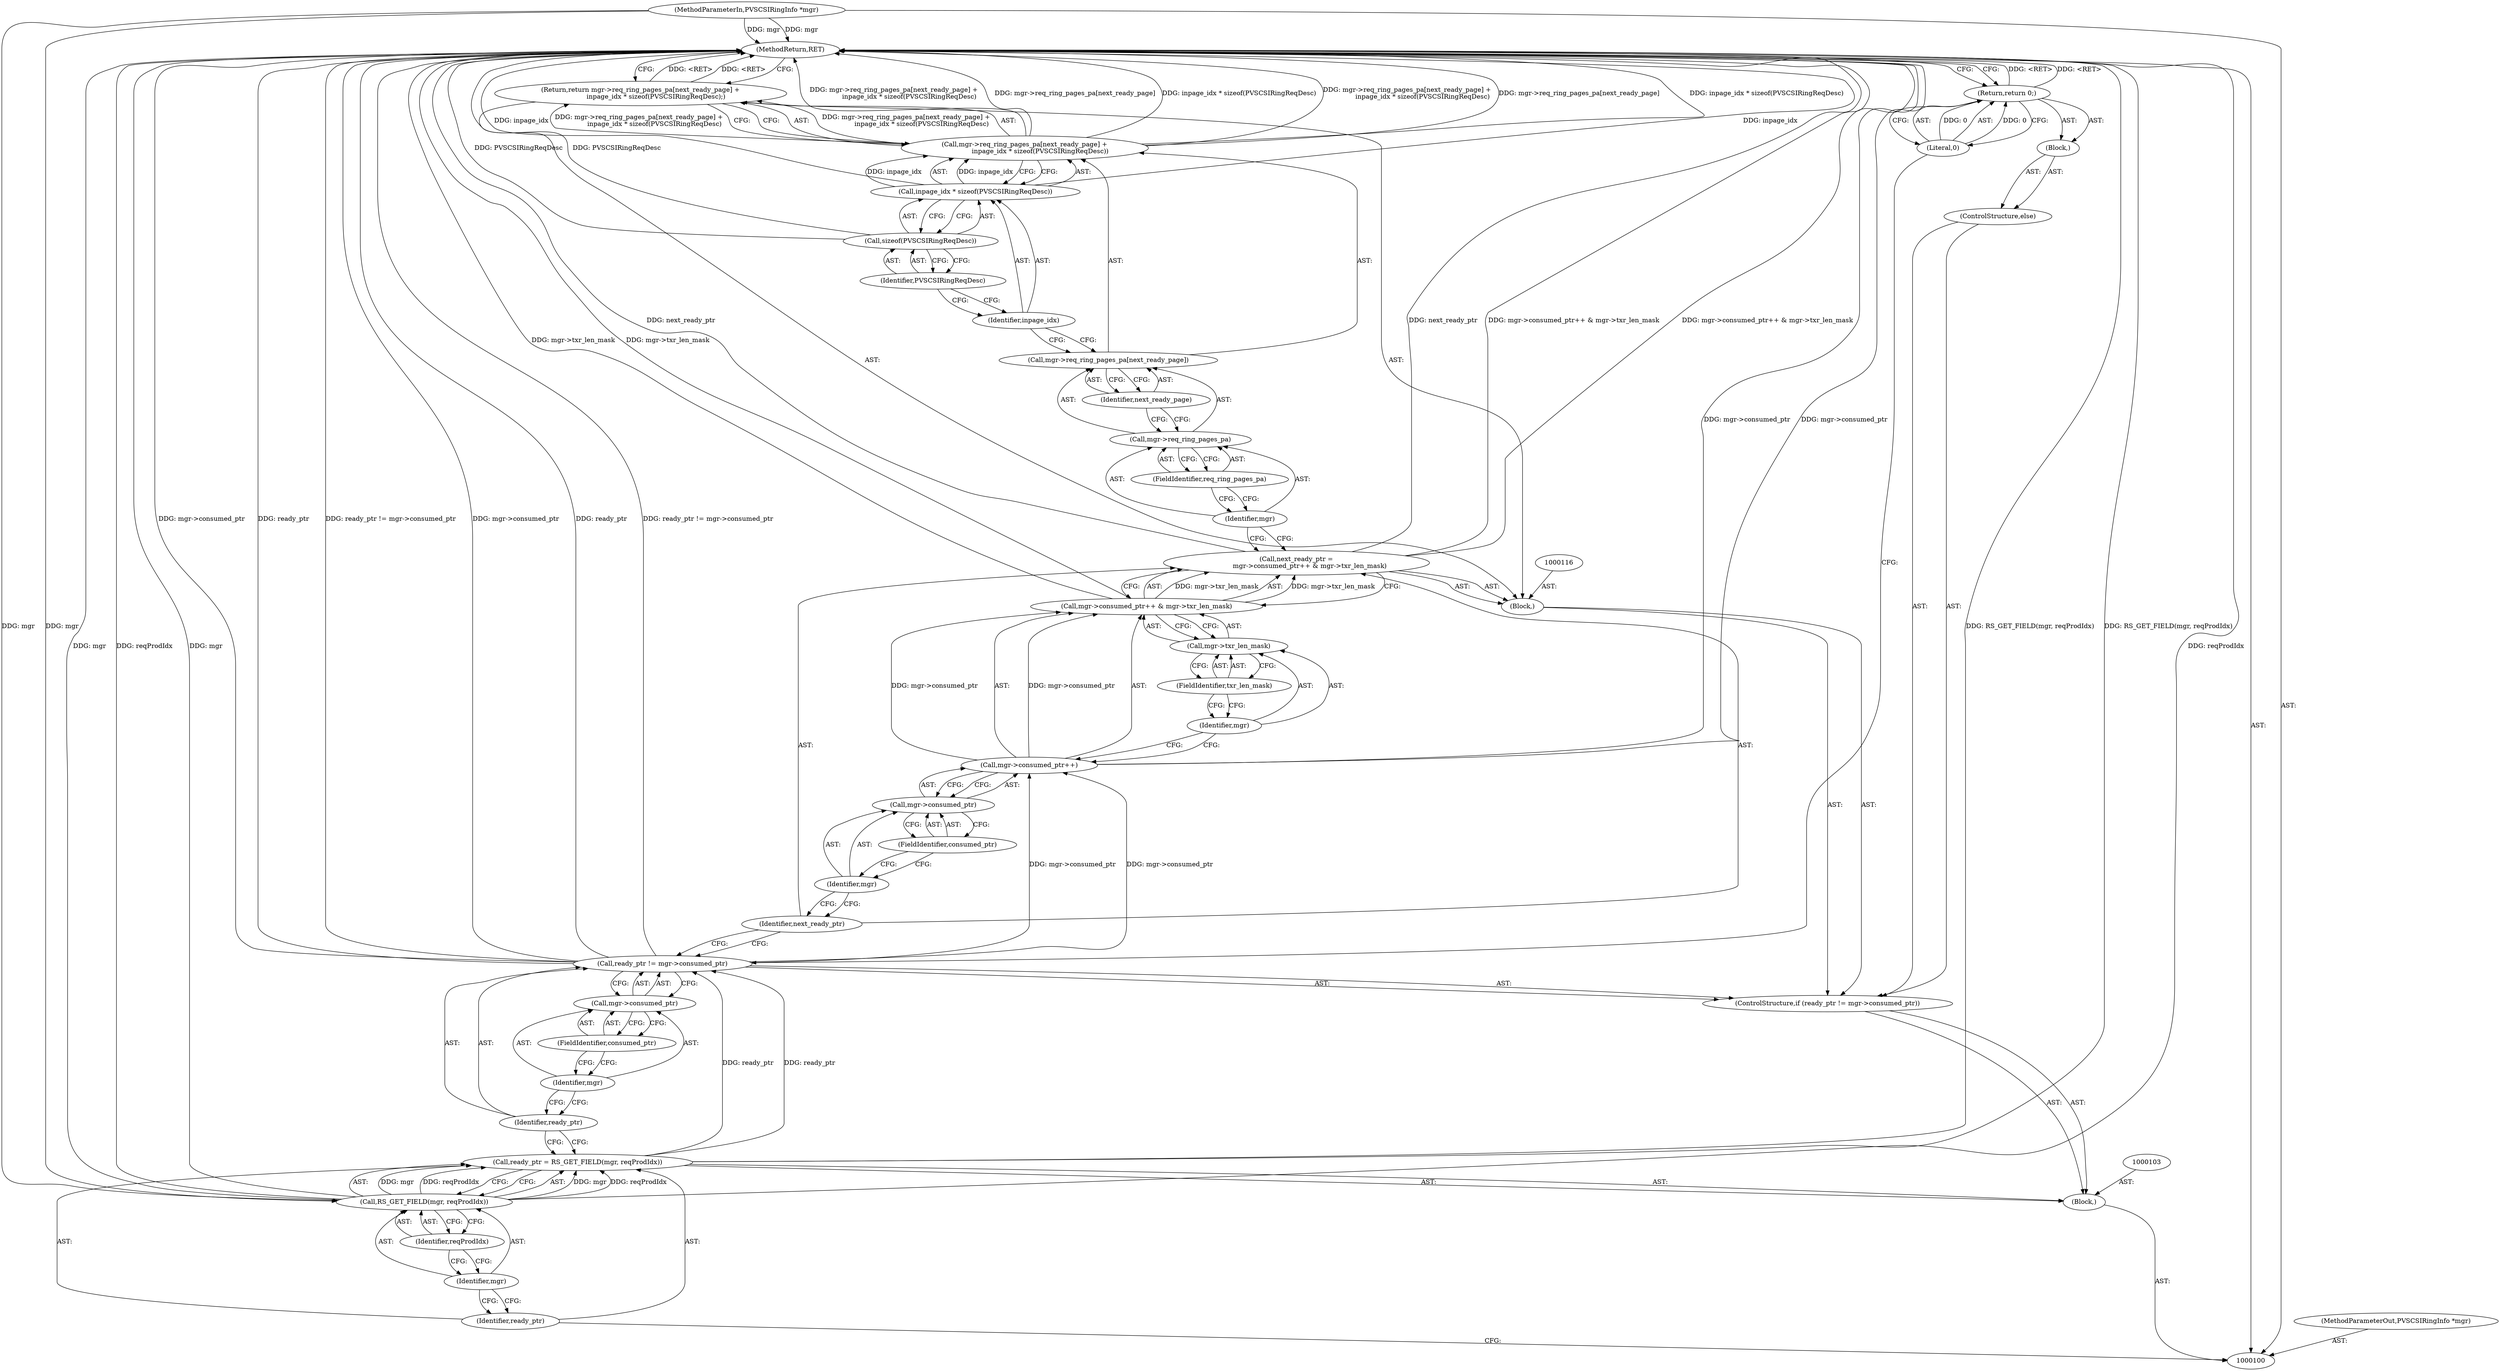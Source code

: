digraph "1_qemu_d251157ac1928191af851d199a9ff255d330bec9" {
"1000142" [label="(MethodReturn,RET)"];
"1000101" [label="(MethodParameterIn,PVSCSIRingInfo *mgr)"];
"1000197" [label="(MethodParameterOut,PVSCSIRingInfo *mgr)"];
"1000128" [label="(Call,mgr->req_ring_pages_pa[next_ready_page] +\n               inpage_idx * sizeof(PVSCSIRingReqDesc))"];
"1000129" [label="(Call,mgr->req_ring_pages_pa[next_ready_page])"];
"1000130" [label="(Call,mgr->req_ring_pages_pa)"];
"1000131" [label="(Identifier,mgr)"];
"1000132" [label="(FieldIdentifier,req_ring_pages_pa)"];
"1000133" [label="(Identifier,next_ready_page)"];
"1000127" [label="(Return,return mgr->req_ring_pages_pa[next_ready_page] +\n               inpage_idx * sizeof(PVSCSIRingReqDesc);)"];
"1000134" [label="(Call,inpage_idx * sizeof(PVSCSIRingReqDesc))"];
"1000135" [label="(Identifier,inpage_idx)"];
"1000136" [label="(Call,sizeof(PVSCSIRingReqDesc))"];
"1000137" [label="(Identifier,PVSCSIRingReqDesc)"];
"1000139" [label="(Block,)"];
"1000138" [label="(ControlStructure,else)"];
"1000141" [label="(Literal,0)"];
"1000140" [label="(Return,return 0;)"];
"1000102" [label="(Block,)"];
"1000104" [label="(Call,ready_ptr = RS_GET_FIELD(mgr, reqProdIdx))"];
"1000105" [label="(Identifier,ready_ptr)"];
"1000106" [label="(Call,RS_GET_FIELD(mgr, reqProdIdx))"];
"1000107" [label="(Identifier,mgr)"];
"1000108" [label="(Identifier,reqProdIdx)"];
"1000112" [label="(Call,mgr->consumed_ptr)"];
"1000113" [label="(Identifier,mgr)"];
"1000114" [label="(FieldIdentifier,consumed_ptr)"];
"1000109" [label="(ControlStructure,if (ready_ptr != mgr->consumed_ptr))"];
"1000110" [label="(Call,ready_ptr != mgr->consumed_ptr)"];
"1000111" [label="(Identifier,ready_ptr)"];
"1000117" [label="(Call,next_ready_ptr =\n             mgr->consumed_ptr++ & mgr->txr_len_mask)"];
"1000118" [label="(Identifier,next_ready_ptr)"];
"1000115" [label="(Block,)"];
"1000119" [label="(Call,mgr->consumed_ptr++ & mgr->txr_len_mask)"];
"1000120" [label="(Call,mgr->consumed_ptr++)"];
"1000121" [label="(Call,mgr->consumed_ptr)"];
"1000122" [label="(Identifier,mgr)"];
"1000123" [label="(FieldIdentifier,consumed_ptr)"];
"1000124" [label="(Call,mgr->txr_len_mask)"];
"1000125" [label="(Identifier,mgr)"];
"1000126" [label="(FieldIdentifier,txr_len_mask)"];
"1000142" -> "1000100"  [label="AST: "];
"1000142" -> "1000127"  [label="CFG: "];
"1000142" -> "1000140"  [label="CFG: "];
"1000127" -> "1000142"  [label="DDG: <RET>"];
"1000106" -> "1000142"  [label="DDG: reqProdIdx"];
"1000106" -> "1000142"  [label="DDG: mgr"];
"1000120" -> "1000142"  [label="DDG: mgr->consumed_ptr"];
"1000117" -> "1000142"  [label="DDG: next_ready_ptr"];
"1000117" -> "1000142"  [label="DDG: mgr->consumed_ptr++ & mgr->txr_len_mask"];
"1000110" -> "1000142"  [label="DDG: mgr->consumed_ptr"];
"1000110" -> "1000142"  [label="DDG: ready_ptr"];
"1000110" -> "1000142"  [label="DDG: ready_ptr != mgr->consumed_ptr"];
"1000128" -> "1000142"  [label="DDG: mgr->req_ring_pages_pa[next_ready_page] +\n               inpage_idx * sizeof(PVSCSIRingReqDesc)"];
"1000128" -> "1000142"  [label="DDG: mgr->req_ring_pages_pa[next_ready_page]"];
"1000128" -> "1000142"  [label="DDG: inpage_idx * sizeof(PVSCSIRingReqDesc)"];
"1000119" -> "1000142"  [label="DDG: mgr->txr_len_mask"];
"1000134" -> "1000142"  [label="DDG: inpage_idx"];
"1000101" -> "1000142"  [label="DDG: mgr"];
"1000136" -> "1000142"  [label="DDG: PVSCSIRingReqDesc"];
"1000104" -> "1000142"  [label="DDG: RS_GET_FIELD(mgr, reqProdIdx)"];
"1000140" -> "1000142"  [label="DDG: <RET>"];
"1000101" -> "1000100"  [label="AST: "];
"1000101" -> "1000142"  [label="DDG: mgr"];
"1000101" -> "1000106"  [label="DDG: mgr"];
"1000197" -> "1000100"  [label="AST: "];
"1000128" -> "1000127"  [label="AST: "];
"1000128" -> "1000134"  [label="CFG: "];
"1000129" -> "1000128"  [label="AST: "];
"1000134" -> "1000128"  [label="AST: "];
"1000127" -> "1000128"  [label="CFG: "];
"1000128" -> "1000142"  [label="DDG: mgr->req_ring_pages_pa[next_ready_page] +\n               inpage_idx * sizeof(PVSCSIRingReqDesc)"];
"1000128" -> "1000142"  [label="DDG: mgr->req_ring_pages_pa[next_ready_page]"];
"1000128" -> "1000142"  [label="DDG: inpage_idx * sizeof(PVSCSIRingReqDesc)"];
"1000128" -> "1000127"  [label="DDG: mgr->req_ring_pages_pa[next_ready_page] +\n               inpage_idx * sizeof(PVSCSIRingReqDesc)"];
"1000134" -> "1000128"  [label="DDG: inpage_idx"];
"1000129" -> "1000128"  [label="AST: "];
"1000129" -> "1000133"  [label="CFG: "];
"1000130" -> "1000129"  [label="AST: "];
"1000133" -> "1000129"  [label="AST: "];
"1000135" -> "1000129"  [label="CFG: "];
"1000130" -> "1000129"  [label="AST: "];
"1000130" -> "1000132"  [label="CFG: "];
"1000131" -> "1000130"  [label="AST: "];
"1000132" -> "1000130"  [label="AST: "];
"1000133" -> "1000130"  [label="CFG: "];
"1000131" -> "1000130"  [label="AST: "];
"1000131" -> "1000117"  [label="CFG: "];
"1000132" -> "1000131"  [label="CFG: "];
"1000132" -> "1000130"  [label="AST: "];
"1000132" -> "1000131"  [label="CFG: "];
"1000130" -> "1000132"  [label="CFG: "];
"1000133" -> "1000129"  [label="AST: "];
"1000133" -> "1000130"  [label="CFG: "];
"1000129" -> "1000133"  [label="CFG: "];
"1000127" -> "1000115"  [label="AST: "];
"1000127" -> "1000128"  [label="CFG: "];
"1000128" -> "1000127"  [label="AST: "];
"1000142" -> "1000127"  [label="CFG: "];
"1000127" -> "1000142"  [label="DDG: <RET>"];
"1000128" -> "1000127"  [label="DDG: mgr->req_ring_pages_pa[next_ready_page] +\n               inpage_idx * sizeof(PVSCSIRingReqDesc)"];
"1000134" -> "1000128"  [label="AST: "];
"1000134" -> "1000136"  [label="CFG: "];
"1000135" -> "1000134"  [label="AST: "];
"1000136" -> "1000134"  [label="AST: "];
"1000128" -> "1000134"  [label="CFG: "];
"1000134" -> "1000142"  [label="DDG: inpage_idx"];
"1000134" -> "1000128"  [label="DDG: inpage_idx"];
"1000135" -> "1000134"  [label="AST: "];
"1000135" -> "1000129"  [label="CFG: "];
"1000137" -> "1000135"  [label="CFG: "];
"1000136" -> "1000134"  [label="AST: "];
"1000136" -> "1000137"  [label="CFG: "];
"1000137" -> "1000136"  [label="AST: "];
"1000134" -> "1000136"  [label="CFG: "];
"1000136" -> "1000142"  [label="DDG: PVSCSIRingReqDesc"];
"1000137" -> "1000136"  [label="AST: "];
"1000137" -> "1000135"  [label="CFG: "];
"1000136" -> "1000137"  [label="CFG: "];
"1000139" -> "1000138"  [label="AST: "];
"1000140" -> "1000139"  [label="AST: "];
"1000138" -> "1000109"  [label="AST: "];
"1000139" -> "1000138"  [label="AST: "];
"1000141" -> "1000140"  [label="AST: "];
"1000140" -> "1000141"  [label="CFG: "];
"1000141" -> "1000140"  [label="DDG: 0"];
"1000140" -> "1000139"  [label="AST: "];
"1000140" -> "1000141"  [label="CFG: "];
"1000141" -> "1000140"  [label="AST: "];
"1000142" -> "1000140"  [label="CFG: "];
"1000140" -> "1000142"  [label="DDG: <RET>"];
"1000141" -> "1000140"  [label="DDG: 0"];
"1000102" -> "1000100"  [label="AST: "];
"1000103" -> "1000102"  [label="AST: "];
"1000104" -> "1000102"  [label="AST: "];
"1000109" -> "1000102"  [label="AST: "];
"1000104" -> "1000102"  [label="AST: "];
"1000104" -> "1000106"  [label="CFG: "];
"1000105" -> "1000104"  [label="AST: "];
"1000106" -> "1000104"  [label="AST: "];
"1000111" -> "1000104"  [label="CFG: "];
"1000104" -> "1000142"  [label="DDG: RS_GET_FIELD(mgr, reqProdIdx)"];
"1000106" -> "1000104"  [label="DDG: mgr"];
"1000106" -> "1000104"  [label="DDG: reqProdIdx"];
"1000104" -> "1000110"  [label="DDG: ready_ptr"];
"1000105" -> "1000104"  [label="AST: "];
"1000105" -> "1000100"  [label="CFG: "];
"1000107" -> "1000105"  [label="CFG: "];
"1000106" -> "1000104"  [label="AST: "];
"1000106" -> "1000108"  [label="CFG: "];
"1000107" -> "1000106"  [label="AST: "];
"1000108" -> "1000106"  [label="AST: "];
"1000104" -> "1000106"  [label="CFG: "];
"1000106" -> "1000142"  [label="DDG: reqProdIdx"];
"1000106" -> "1000142"  [label="DDG: mgr"];
"1000106" -> "1000104"  [label="DDG: mgr"];
"1000106" -> "1000104"  [label="DDG: reqProdIdx"];
"1000101" -> "1000106"  [label="DDG: mgr"];
"1000107" -> "1000106"  [label="AST: "];
"1000107" -> "1000105"  [label="CFG: "];
"1000108" -> "1000107"  [label="CFG: "];
"1000108" -> "1000106"  [label="AST: "];
"1000108" -> "1000107"  [label="CFG: "];
"1000106" -> "1000108"  [label="CFG: "];
"1000112" -> "1000110"  [label="AST: "];
"1000112" -> "1000114"  [label="CFG: "];
"1000113" -> "1000112"  [label="AST: "];
"1000114" -> "1000112"  [label="AST: "];
"1000110" -> "1000112"  [label="CFG: "];
"1000113" -> "1000112"  [label="AST: "];
"1000113" -> "1000111"  [label="CFG: "];
"1000114" -> "1000113"  [label="CFG: "];
"1000114" -> "1000112"  [label="AST: "];
"1000114" -> "1000113"  [label="CFG: "];
"1000112" -> "1000114"  [label="CFG: "];
"1000109" -> "1000102"  [label="AST: "];
"1000110" -> "1000109"  [label="AST: "];
"1000115" -> "1000109"  [label="AST: "];
"1000138" -> "1000109"  [label="AST: "];
"1000110" -> "1000109"  [label="AST: "];
"1000110" -> "1000112"  [label="CFG: "];
"1000111" -> "1000110"  [label="AST: "];
"1000112" -> "1000110"  [label="AST: "];
"1000118" -> "1000110"  [label="CFG: "];
"1000141" -> "1000110"  [label="CFG: "];
"1000110" -> "1000142"  [label="DDG: mgr->consumed_ptr"];
"1000110" -> "1000142"  [label="DDG: ready_ptr"];
"1000110" -> "1000142"  [label="DDG: ready_ptr != mgr->consumed_ptr"];
"1000104" -> "1000110"  [label="DDG: ready_ptr"];
"1000110" -> "1000120"  [label="DDG: mgr->consumed_ptr"];
"1000111" -> "1000110"  [label="AST: "];
"1000111" -> "1000104"  [label="CFG: "];
"1000113" -> "1000111"  [label="CFG: "];
"1000117" -> "1000115"  [label="AST: "];
"1000117" -> "1000119"  [label="CFG: "];
"1000118" -> "1000117"  [label="AST: "];
"1000119" -> "1000117"  [label="AST: "];
"1000131" -> "1000117"  [label="CFG: "];
"1000117" -> "1000142"  [label="DDG: next_ready_ptr"];
"1000117" -> "1000142"  [label="DDG: mgr->consumed_ptr++ & mgr->txr_len_mask"];
"1000119" -> "1000117"  [label="DDG: mgr->txr_len_mask"];
"1000118" -> "1000117"  [label="AST: "];
"1000118" -> "1000110"  [label="CFG: "];
"1000122" -> "1000118"  [label="CFG: "];
"1000115" -> "1000109"  [label="AST: "];
"1000116" -> "1000115"  [label="AST: "];
"1000117" -> "1000115"  [label="AST: "];
"1000127" -> "1000115"  [label="AST: "];
"1000119" -> "1000117"  [label="AST: "];
"1000119" -> "1000124"  [label="CFG: "];
"1000120" -> "1000119"  [label="AST: "];
"1000124" -> "1000119"  [label="AST: "];
"1000117" -> "1000119"  [label="CFG: "];
"1000119" -> "1000142"  [label="DDG: mgr->txr_len_mask"];
"1000119" -> "1000117"  [label="DDG: mgr->txr_len_mask"];
"1000120" -> "1000119"  [label="DDG: mgr->consumed_ptr"];
"1000120" -> "1000119"  [label="AST: "];
"1000120" -> "1000121"  [label="CFG: "];
"1000121" -> "1000120"  [label="AST: "];
"1000125" -> "1000120"  [label="CFG: "];
"1000120" -> "1000142"  [label="DDG: mgr->consumed_ptr"];
"1000120" -> "1000119"  [label="DDG: mgr->consumed_ptr"];
"1000110" -> "1000120"  [label="DDG: mgr->consumed_ptr"];
"1000121" -> "1000120"  [label="AST: "];
"1000121" -> "1000123"  [label="CFG: "];
"1000122" -> "1000121"  [label="AST: "];
"1000123" -> "1000121"  [label="AST: "];
"1000120" -> "1000121"  [label="CFG: "];
"1000122" -> "1000121"  [label="AST: "];
"1000122" -> "1000118"  [label="CFG: "];
"1000123" -> "1000122"  [label="CFG: "];
"1000123" -> "1000121"  [label="AST: "];
"1000123" -> "1000122"  [label="CFG: "];
"1000121" -> "1000123"  [label="CFG: "];
"1000124" -> "1000119"  [label="AST: "];
"1000124" -> "1000126"  [label="CFG: "];
"1000125" -> "1000124"  [label="AST: "];
"1000126" -> "1000124"  [label="AST: "];
"1000119" -> "1000124"  [label="CFG: "];
"1000125" -> "1000124"  [label="AST: "];
"1000125" -> "1000120"  [label="CFG: "];
"1000126" -> "1000125"  [label="CFG: "];
"1000126" -> "1000124"  [label="AST: "];
"1000126" -> "1000125"  [label="CFG: "];
"1000124" -> "1000126"  [label="CFG: "];
}
